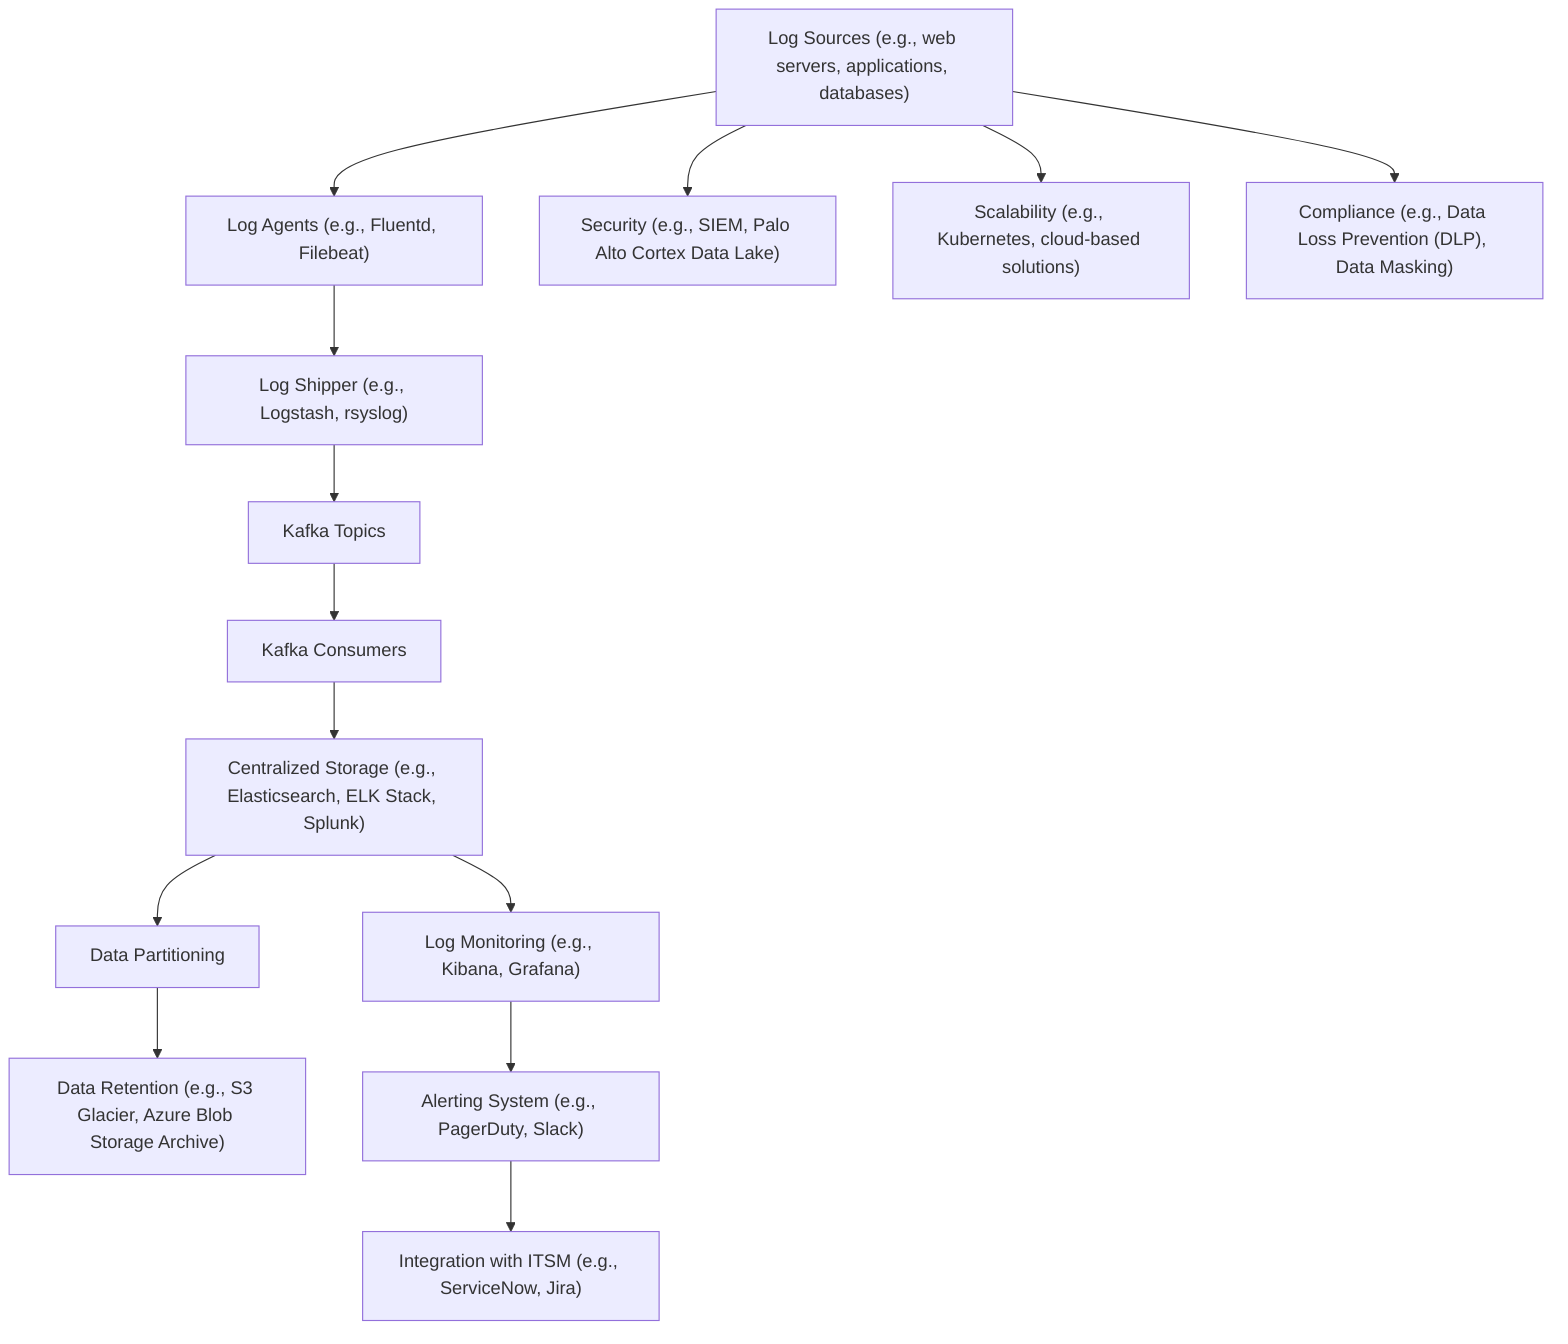 graph TD
A["Log Sources (e.g., web servers, applications, databases)"] --> B["Log Agents (e.g., Fluentd, Filebeat)"]
B --> C["Log Shipper (e.g., Logstash, rsyslog)"]
C --> D["Kafka Topics"]
D --> E["Kafka Consumers"]
E --> F["Centralized Storage (e.g., Elasticsearch, ELK Stack, Splunk)"]
F --> G["Data Partitioning"]
G --> H["Data Retention (e.g., S3 Glacier, Azure Blob Storage Archive)"]
F --> I["Log Monitoring (e.g., Kibana, Grafana)"]
I --> J["Alerting System (e.g., PagerDuty, Slack)"]
J --> K["Integration with ITSM (e.g., ServiceNow, Jira)"]
A --> L["Security (e.g., SIEM, Palo Alto Cortex Data Lake)"]
A --> M["Scalability (e.g., Kubernetes, cloud-based solutions)"]
A --> N["Compliance (e.g., Data Loss Prevention (DLP), Data Masking)"]